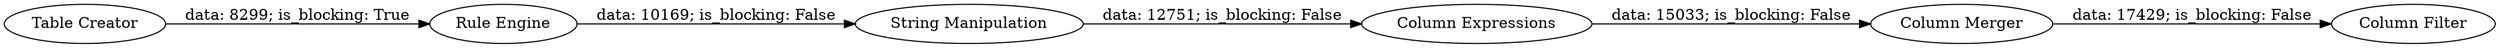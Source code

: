 digraph {
	"-1580947081584272743_6" [label="Column Filter"]
	"-1580947081584272743_4" [label="Column Expressions"]
	"-1580947081584272743_3" [label="String Manipulation"]
	"-1580947081584272743_1" [label="Table Creator"]
	"-1580947081584272743_2" [label="Rule Engine"]
	"-1580947081584272743_5" [label="Column Merger"]
	"-1580947081584272743_5" -> "-1580947081584272743_6" [label="data: 17429; is_blocking: False"]
	"-1580947081584272743_4" -> "-1580947081584272743_5" [label="data: 15033; is_blocking: False"]
	"-1580947081584272743_2" -> "-1580947081584272743_3" [label="data: 10169; is_blocking: False"]
	"-1580947081584272743_1" -> "-1580947081584272743_2" [label="data: 8299; is_blocking: True"]
	"-1580947081584272743_3" -> "-1580947081584272743_4" [label="data: 12751; is_blocking: False"]
	rankdir=LR
}
